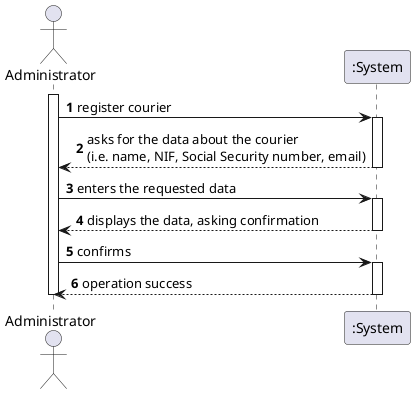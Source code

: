 @startuml
autonumber
actor "Administrator" as UNR

activate UNR
UNR -> ":System" : register courier
activate ":System"
":System" --> UNR : asks for the data about the courier \n(i.e. name, NIF, Social Security number, email)
deactivate ":System"

UNR -> ":System" : enters the requested data
activate ":System"
":System" --> UNR : displays the data, asking confirmation
deactivate ":System"

UNR -> ":System" : confirms
activate ":System"
":System" --> UNR : operation success
deactivate ":System"

deactivate UNR
@enduml
